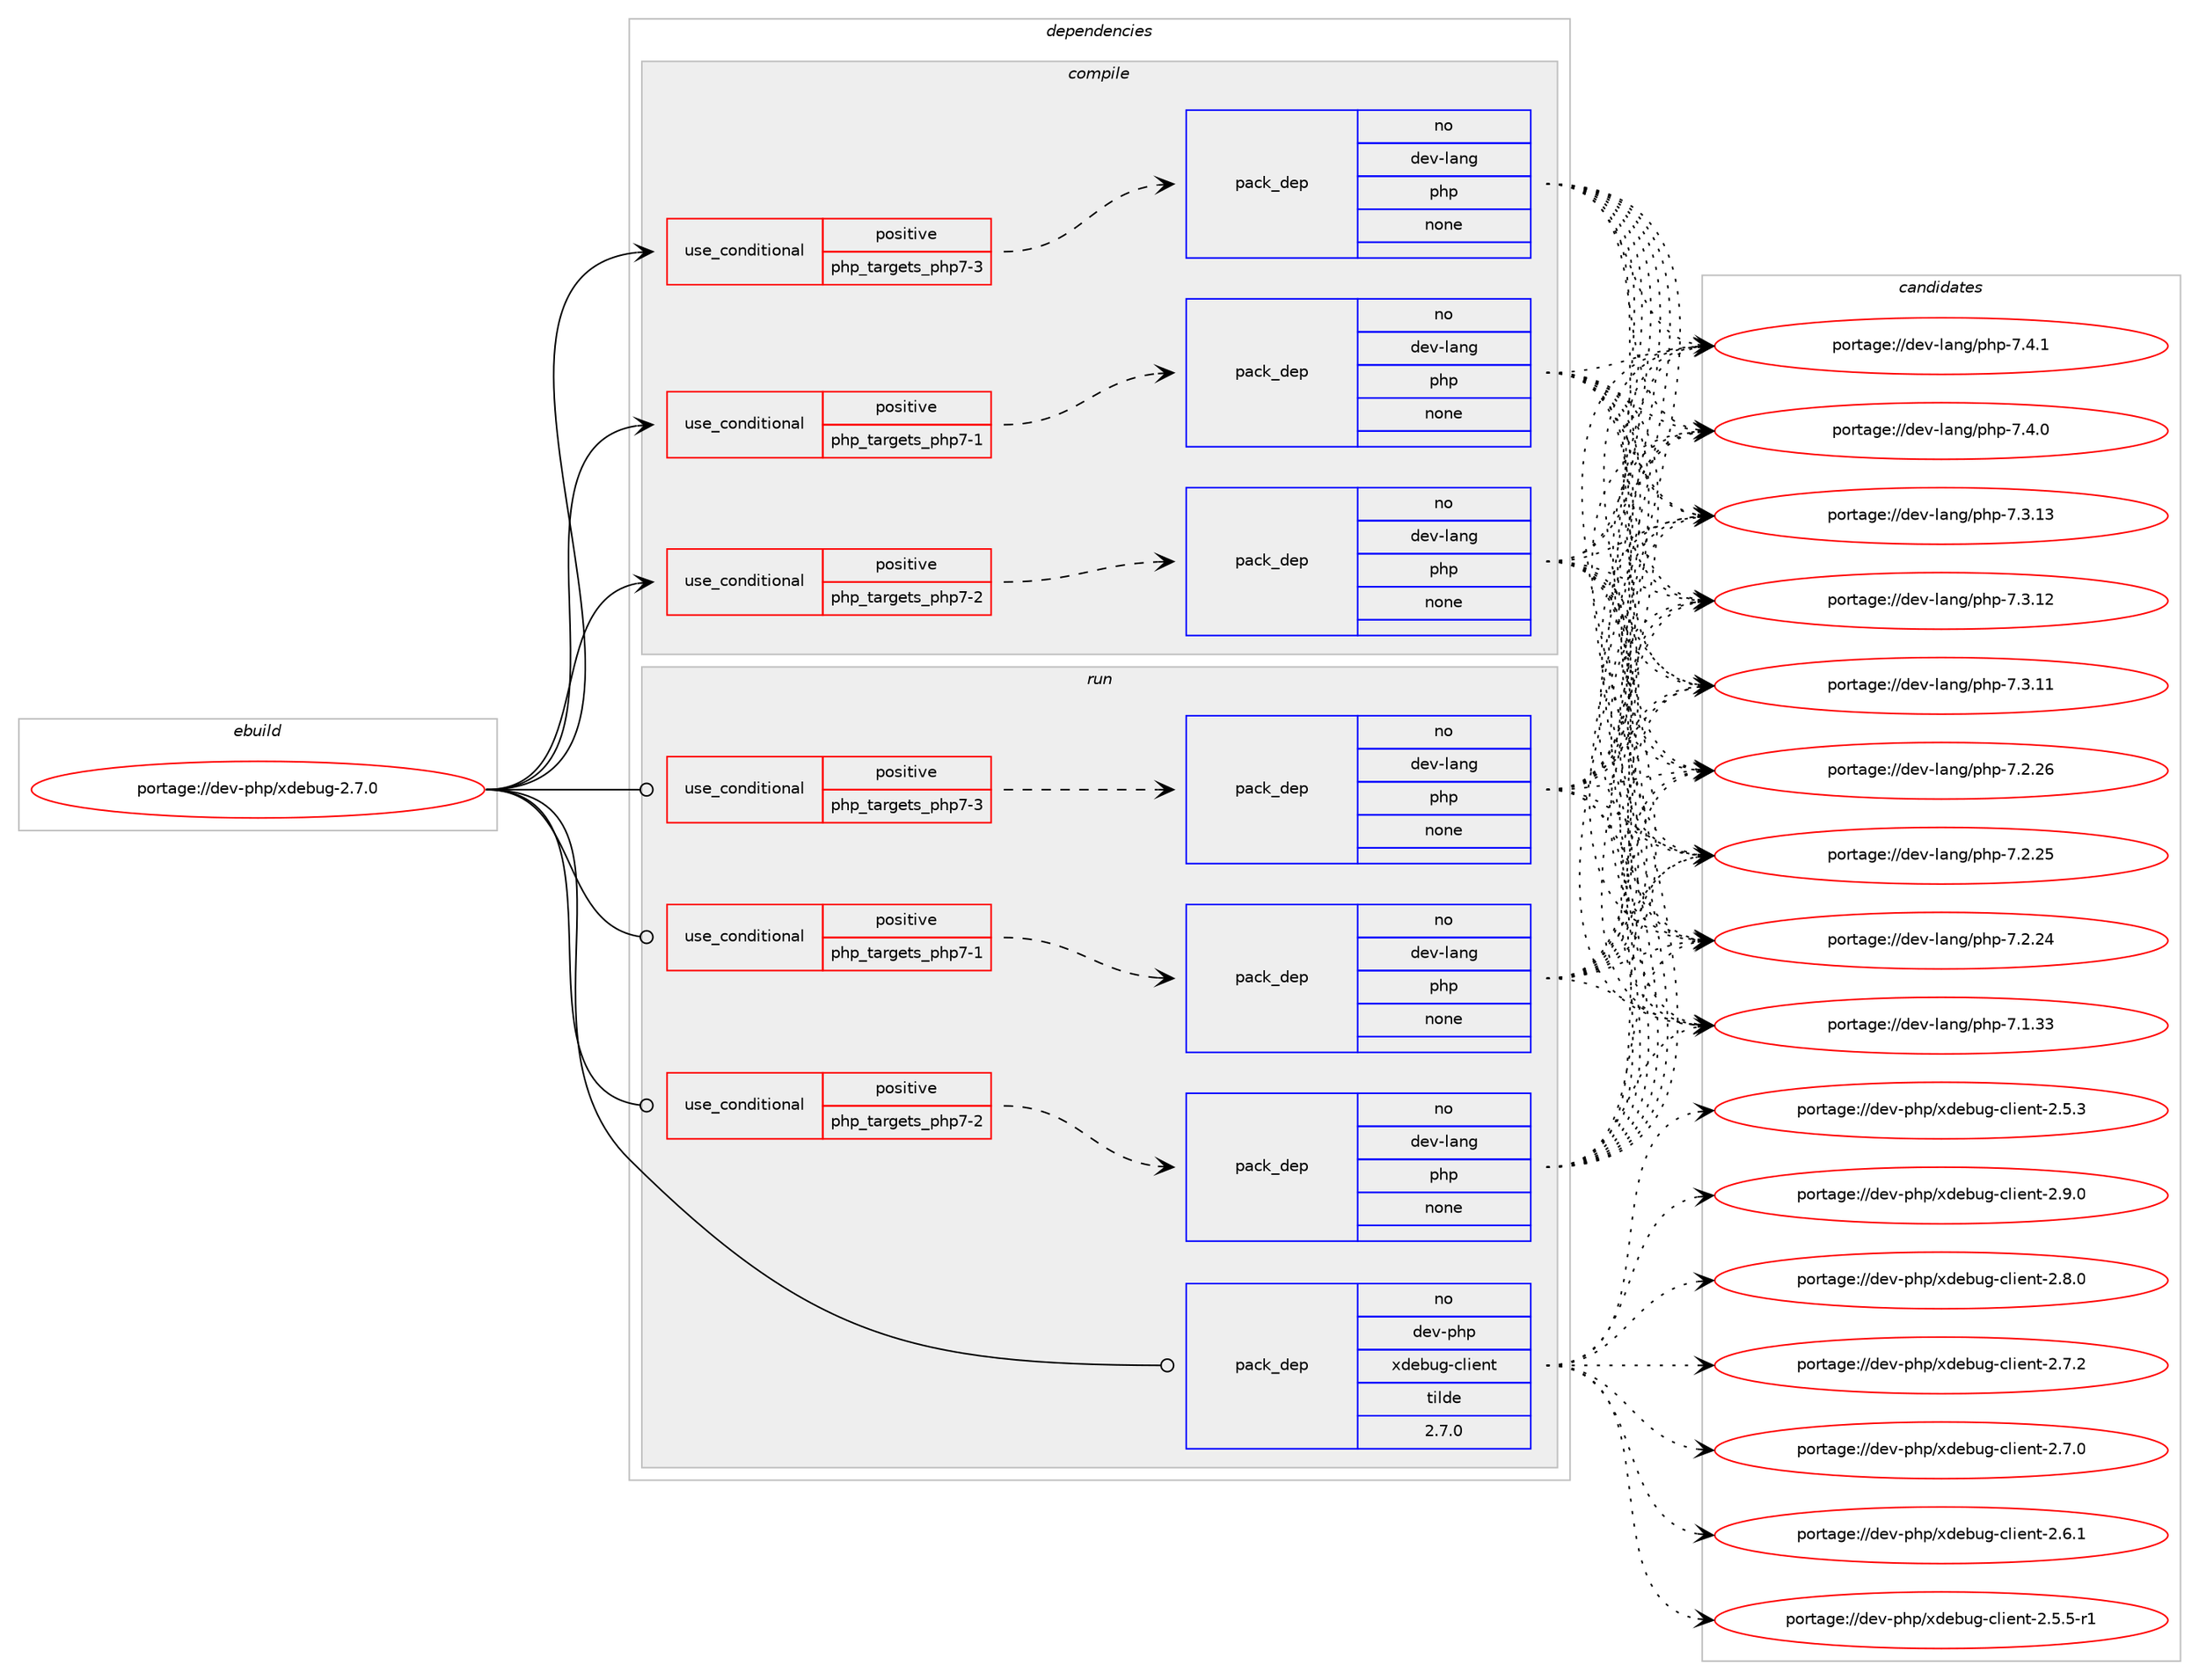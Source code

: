 digraph prolog {

# *************
# Graph options
# *************

newrank=true;
concentrate=true;
compound=true;
graph [rankdir=LR,fontname=Helvetica,fontsize=10,ranksep=1.5];#, ranksep=2.5, nodesep=0.2];
edge  [arrowhead=vee];
node  [fontname=Helvetica,fontsize=10];

# **********
# The ebuild
# **********

subgraph cluster_leftcol {
color=gray;
label=<<i>ebuild</i>>;
id [label="portage://dev-php/xdebug-2.7.0", color=red, width=4, href="../dev-php/xdebug-2.7.0.svg"];
}

# ****************
# The dependencies
# ****************

subgraph cluster_midcol {
color=gray;
label=<<i>dependencies</i>>;
subgraph cluster_compile {
fillcolor="#eeeeee";
style=filled;
label=<<i>compile</i>>;
subgraph cond119779 {
dependency474028 [label=<<TABLE BORDER="0" CELLBORDER="1" CELLSPACING="0" CELLPADDING="4"><TR><TD ROWSPAN="3" CELLPADDING="10">use_conditional</TD></TR><TR><TD>positive</TD></TR><TR><TD>php_targets_php7-1</TD></TR></TABLE>>, shape=none, color=red];
subgraph pack349231 {
dependency474029 [label=<<TABLE BORDER="0" CELLBORDER="1" CELLSPACING="0" CELLPADDING="4" WIDTH="220"><TR><TD ROWSPAN="6" CELLPADDING="30">pack_dep</TD></TR><TR><TD WIDTH="110">no</TD></TR><TR><TD>dev-lang</TD></TR><TR><TD>php</TD></TR><TR><TD>none</TD></TR><TR><TD></TD></TR></TABLE>>, shape=none, color=blue];
}
dependency474028:e -> dependency474029:w [weight=20,style="dashed",arrowhead="vee"];
}
id:e -> dependency474028:w [weight=20,style="solid",arrowhead="vee"];
subgraph cond119780 {
dependency474030 [label=<<TABLE BORDER="0" CELLBORDER="1" CELLSPACING="0" CELLPADDING="4"><TR><TD ROWSPAN="3" CELLPADDING="10">use_conditional</TD></TR><TR><TD>positive</TD></TR><TR><TD>php_targets_php7-2</TD></TR></TABLE>>, shape=none, color=red];
subgraph pack349232 {
dependency474031 [label=<<TABLE BORDER="0" CELLBORDER="1" CELLSPACING="0" CELLPADDING="4" WIDTH="220"><TR><TD ROWSPAN="6" CELLPADDING="30">pack_dep</TD></TR><TR><TD WIDTH="110">no</TD></TR><TR><TD>dev-lang</TD></TR><TR><TD>php</TD></TR><TR><TD>none</TD></TR><TR><TD></TD></TR></TABLE>>, shape=none, color=blue];
}
dependency474030:e -> dependency474031:w [weight=20,style="dashed",arrowhead="vee"];
}
id:e -> dependency474030:w [weight=20,style="solid",arrowhead="vee"];
subgraph cond119781 {
dependency474032 [label=<<TABLE BORDER="0" CELLBORDER="1" CELLSPACING="0" CELLPADDING="4"><TR><TD ROWSPAN="3" CELLPADDING="10">use_conditional</TD></TR><TR><TD>positive</TD></TR><TR><TD>php_targets_php7-3</TD></TR></TABLE>>, shape=none, color=red];
subgraph pack349233 {
dependency474033 [label=<<TABLE BORDER="0" CELLBORDER="1" CELLSPACING="0" CELLPADDING="4" WIDTH="220"><TR><TD ROWSPAN="6" CELLPADDING="30">pack_dep</TD></TR><TR><TD WIDTH="110">no</TD></TR><TR><TD>dev-lang</TD></TR><TR><TD>php</TD></TR><TR><TD>none</TD></TR><TR><TD></TD></TR></TABLE>>, shape=none, color=blue];
}
dependency474032:e -> dependency474033:w [weight=20,style="dashed",arrowhead="vee"];
}
id:e -> dependency474032:w [weight=20,style="solid",arrowhead="vee"];
}
subgraph cluster_compileandrun {
fillcolor="#eeeeee";
style=filled;
label=<<i>compile and run</i>>;
}
subgraph cluster_run {
fillcolor="#eeeeee";
style=filled;
label=<<i>run</i>>;
subgraph cond119782 {
dependency474034 [label=<<TABLE BORDER="0" CELLBORDER="1" CELLSPACING="0" CELLPADDING="4"><TR><TD ROWSPAN="3" CELLPADDING="10">use_conditional</TD></TR><TR><TD>positive</TD></TR><TR><TD>php_targets_php7-1</TD></TR></TABLE>>, shape=none, color=red];
subgraph pack349234 {
dependency474035 [label=<<TABLE BORDER="0" CELLBORDER="1" CELLSPACING="0" CELLPADDING="4" WIDTH="220"><TR><TD ROWSPAN="6" CELLPADDING="30">pack_dep</TD></TR><TR><TD WIDTH="110">no</TD></TR><TR><TD>dev-lang</TD></TR><TR><TD>php</TD></TR><TR><TD>none</TD></TR><TR><TD></TD></TR></TABLE>>, shape=none, color=blue];
}
dependency474034:e -> dependency474035:w [weight=20,style="dashed",arrowhead="vee"];
}
id:e -> dependency474034:w [weight=20,style="solid",arrowhead="odot"];
subgraph cond119783 {
dependency474036 [label=<<TABLE BORDER="0" CELLBORDER="1" CELLSPACING="0" CELLPADDING="4"><TR><TD ROWSPAN="3" CELLPADDING="10">use_conditional</TD></TR><TR><TD>positive</TD></TR><TR><TD>php_targets_php7-2</TD></TR></TABLE>>, shape=none, color=red];
subgraph pack349235 {
dependency474037 [label=<<TABLE BORDER="0" CELLBORDER="1" CELLSPACING="0" CELLPADDING="4" WIDTH="220"><TR><TD ROWSPAN="6" CELLPADDING="30">pack_dep</TD></TR><TR><TD WIDTH="110">no</TD></TR><TR><TD>dev-lang</TD></TR><TR><TD>php</TD></TR><TR><TD>none</TD></TR><TR><TD></TD></TR></TABLE>>, shape=none, color=blue];
}
dependency474036:e -> dependency474037:w [weight=20,style="dashed",arrowhead="vee"];
}
id:e -> dependency474036:w [weight=20,style="solid",arrowhead="odot"];
subgraph cond119784 {
dependency474038 [label=<<TABLE BORDER="0" CELLBORDER="1" CELLSPACING="0" CELLPADDING="4"><TR><TD ROWSPAN="3" CELLPADDING="10">use_conditional</TD></TR><TR><TD>positive</TD></TR><TR><TD>php_targets_php7-3</TD></TR></TABLE>>, shape=none, color=red];
subgraph pack349236 {
dependency474039 [label=<<TABLE BORDER="0" CELLBORDER="1" CELLSPACING="0" CELLPADDING="4" WIDTH="220"><TR><TD ROWSPAN="6" CELLPADDING="30">pack_dep</TD></TR><TR><TD WIDTH="110">no</TD></TR><TR><TD>dev-lang</TD></TR><TR><TD>php</TD></TR><TR><TD>none</TD></TR><TR><TD></TD></TR></TABLE>>, shape=none, color=blue];
}
dependency474038:e -> dependency474039:w [weight=20,style="dashed",arrowhead="vee"];
}
id:e -> dependency474038:w [weight=20,style="solid",arrowhead="odot"];
subgraph pack349237 {
dependency474040 [label=<<TABLE BORDER="0" CELLBORDER="1" CELLSPACING="0" CELLPADDING="4" WIDTH="220"><TR><TD ROWSPAN="6" CELLPADDING="30">pack_dep</TD></TR><TR><TD WIDTH="110">no</TD></TR><TR><TD>dev-php</TD></TR><TR><TD>xdebug-client</TD></TR><TR><TD>tilde</TD></TR><TR><TD>2.7.0</TD></TR></TABLE>>, shape=none, color=blue];
}
id:e -> dependency474040:w [weight=20,style="solid",arrowhead="odot"];
}
}

# **************
# The candidates
# **************

subgraph cluster_choices {
rank=same;
color=gray;
label=<<i>candidates</i>>;

subgraph choice349231 {
color=black;
nodesep=1;
choice100101118451089711010347112104112455546524649 [label="portage://dev-lang/php-7.4.1", color=red, width=4,href="../dev-lang/php-7.4.1.svg"];
choice100101118451089711010347112104112455546524648 [label="portage://dev-lang/php-7.4.0", color=red, width=4,href="../dev-lang/php-7.4.0.svg"];
choice10010111845108971101034711210411245554651464951 [label="portage://dev-lang/php-7.3.13", color=red, width=4,href="../dev-lang/php-7.3.13.svg"];
choice10010111845108971101034711210411245554651464950 [label="portage://dev-lang/php-7.3.12", color=red, width=4,href="../dev-lang/php-7.3.12.svg"];
choice10010111845108971101034711210411245554651464949 [label="portage://dev-lang/php-7.3.11", color=red, width=4,href="../dev-lang/php-7.3.11.svg"];
choice10010111845108971101034711210411245554650465054 [label="portage://dev-lang/php-7.2.26", color=red, width=4,href="../dev-lang/php-7.2.26.svg"];
choice10010111845108971101034711210411245554650465053 [label="portage://dev-lang/php-7.2.25", color=red, width=4,href="../dev-lang/php-7.2.25.svg"];
choice10010111845108971101034711210411245554650465052 [label="portage://dev-lang/php-7.2.24", color=red, width=4,href="../dev-lang/php-7.2.24.svg"];
choice10010111845108971101034711210411245554649465151 [label="portage://dev-lang/php-7.1.33", color=red, width=4,href="../dev-lang/php-7.1.33.svg"];
dependency474029:e -> choice100101118451089711010347112104112455546524649:w [style=dotted,weight="100"];
dependency474029:e -> choice100101118451089711010347112104112455546524648:w [style=dotted,weight="100"];
dependency474029:e -> choice10010111845108971101034711210411245554651464951:w [style=dotted,weight="100"];
dependency474029:e -> choice10010111845108971101034711210411245554651464950:w [style=dotted,weight="100"];
dependency474029:e -> choice10010111845108971101034711210411245554651464949:w [style=dotted,weight="100"];
dependency474029:e -> choice10010111845108971101034711210411245554650465054:w [style=dotted,weight="100"];
dependency474029:e -> choice10010111845108971101034711210411245554650465053:w [style=dotted,weight="100"];
dependency474029:e -> choice10010111845108971101034711210411245554650465052:w [style=dotted,weight="100"];
dependency474029:e -> choice10010111845108971101034711210411245554649465151:w [style=dotted,weight="100"];
}
subgraph choice349232 {
color=black;
nodesep=1;
choice100101118451089711010347112104112455546524649 [label="portage://dev-lang/php-7.4.1", color=red, width=4,href="../dev-lang/php-7.4.1.svg"];
choice100101118451089711010347112104112455546524648 [label="portage://dev-lang/php-7.4.0", color=red, width=4,href="../dev-lang/php-7.4.0.svg"];
choice10010111845108971101034711210411245554651464951 [label="portage://dev-lang/php-7.3.13", color=red, width=4,href="../dev-lang/php-7.3.13.svg"];
choice10010111845108971101034711210411245554651464950 [label="portage://dev-lang/php-7.3.12", color=red, width=4,href="../dev-lang/php-7.3.12.svg"];
choice10010111845108971101034711210411245554651464949 [label="portage://dev-lang/php-7.3.11", color=red, width=4,href="../dev-lang/php-7.3.11.svg"];
choice10010111845108971101034711210411245554650465054 [label="portage://dev-lang/php-7.2.26", color=red, width=4,href="../dev-lang/php-7.2.26.svg"];
choice10010111845108971101034711210411245554650465053 [label="portage://dev-lang/php-7.2.25", color=red, width=4,href="../dev-lang/php-7.2.25.svg"];
choice10010111845108971101034711210411245554650465052 [label="portage://dev-lang/php-7.2.24", color=red, width=4,href="../dev-lang/php-7.2.24.svg"];
choice10010111845108971101034711210411245554649465151 [label="portage://dev-lang/php-7.1.33", color=red, width=4,href="../dev-lang/php-7.1.33.svg"];
dependency474031:e -> choice100101118451089711010347112104112455546524649:w [style=dotted,weight="100"];
dependency474031:e -> choice100101118451089711010347112104112455546524648:w [style=dotted,weight="100"];
dependency474031:e -> choice10010111845108971101034711210411245554651464951:w [style=dotted,weight="100"];
dependency474031:e -> choice10010111845108971101034711210411245554651464950:w [style=dotted,weight="100"];
dependency474031:e -> choice10010111845108971101034711210411245554651464949:w [style=dotted,weight="100"];
dependency474031:e -> choice10010111845108971101034711210411245554650465054:w [style=dotted,weight="100"];
dependency474031:e -> choice10010111845108971101034711210411245554650465053:w [style=dotted,weight="100"];
dependency474031:e -> choice10010111845108971101034711210411245554650465052:w [style=dotted,weight="100"];
dependency474031:e -> choice10010111845108971101034711210411245554649465151:w [style=dotted,weight="100"];
}
subgraph choice349233 {
color=black;
nodesep=1;
choice100101118451089711010347112104112455546524649 [label="portage://dev-lang/php-7.4.1", color=red, width=4,href="../dev-lang/php-7.4.1.svg"];
choice100101118451089711010347112104112455546524648 [label="portage://dev-lang/php-7.4.0", color=red, width=4,href="../dev-lang/php-7.4.0.svg"];
choice10010111845108971101034711210411245554651464951 [label="portage://dev-lang/php-7.3.13", color=red, width=4,href="../dev-lang/php-7.3.13.svg"];
choice10010111845108971101034711210411245554651464950 [label="portage://dev-lang/php-7.3.12", color=red, width=4,href="../dev-lang/php-7.3.12.svg"];
choice10010111845108971101034711210411245554651464949 [label="portage://dev-lang/php-7.3.11", color=red, width=4,href="../dev-lang/php-7.3.11.svg"];
choice10010111845108971101034711210411245554650465054 [label="portage://dev-lang/php-7.2.26", color=red, width=4,href="../dev-lang/php-7.2.26.svg"];
choice10010111845108971101034711210411245554650465053 [label="portage://dev-lang/php-7.2.25", color=red, width=4,href="../dev-lang/php-7.2.25.svg"];
choice10010111845108971101034711210411245554650465052 [label="portage://dev-lang/php-7.2.24", color=red, width=4,href="../dev-lang/php-7.2.24.svg"];
choice10010111845108971101034711210411245554649465151 [label="portage://dev-lang/php-7.1.33", color=red, width=4,href="../dev-lang/php-7.1.33.svg"];
dependency474033:e -> choice100101118451089711010347112104112455546524649:w [style=dotted,weight="100"];
dependency474033:e -> choice100101118451089711010347112104112455546524648:w [style=dotted,weight="100"];
dependency474033:e -> choice10010111845108971101034711210411245554651464951:w [style=dotted,weight="100"];
dependency474033:e -> choice10010111845108971101034711210411245554651464950:w [style=dotted,weight="100"];
dependency474033:e -> choice10010111845108971101034711210411245554651464949:w [style=dotted,weight="100"];
dependency474033:e -> choice10010111845108971101034711210411245554650465054:w [style=dotted,weight="100"];
dependency474033:e -> choice10010111845108971101034711210411245554650465053:w [style=dotted,weight="100"];
dependency474033:e -> choice10010111845108971101034711210411245554650465052:w [style=dotted,weight="100"];
dependency474033:e -> choice10010111845108971101034711210411245554649465151:w [style=dotted,weight="100"];
}
subgraph choice349234 {
color=black;
nodesep=1;
choice100101118451089711010347112104112455546524649 [label="portage://dev-lang/php-7.4.1", color=red, width=4,href="../dev-lang/php-7.4.1.svg"];
choice100101118451089711010347112104112455546524648 [label="portage://dev-lang/php-7.4.0", color=red, width=4,href="../dev-lang/php-7.4.0.svg"];
choice10010111845108971101034711210411245554651464951 [label="portage://dev-lang/php-7.3.13", color=red, width=4,href="../dev-lang/php-7.3.13.svg"];
choice10010111845108971101034711210411245554651464950 [label="portage://dev-lang/php-7.3.12", color=red, width=4,href="../dev-lang/php-7.3.12.svg"];
choice10010111845108971101034711210411245554651464949 [label="portage://dev-lang/php-7.3.11", color=red, width=4,href="../dev-lang/php-7.3.11.svg"];
choice10010111845108971101034711210411245554650465054 [label="portage://dev-lang/php-7.2.26", color=red, width=4,href="../dev-lang/php-7.2.26.svg"];
choice10010111845108971101034711210411245554650465053 [label="portage://dev-lang/php-7.2.25", color=red, width=4,href="../dev-lang/php-7.2.25.svg"];
choice10010111845108971101034711210411245554650465052 [label="portage://dev-lang/php-7.2.24", color=red, width=4,href="../dev-lang/php-7.2.24.svg"];
choice10010111845108971101034711210411245554649465151 [label="portage://dev-lang/php-7.1.33", color=red, width=4,href="../dev-lang/php-7.1.33.svg"];
dependency474035:e -> choice100101118451089711010347112104112455546524649:w [style=dotted,weight="100"];
dependency474035:e -> choice100101118451089711010347112104112455546524648:w [style=dotted,weight="100"];
dependency474035:e -> choice10010111845108971101034711210411245554651464951:w [style=dotted,weight="100"];
dependency474035:e -> choice10010111845108971101034711210411245554651464950:w [style=dotted,weight="100"];
dependency474035:e -> choice10010111845108971101034711210411245554651464949:w [style=dotted,weight="100"];
dependency474035:e -> choice10010111845108971101034711210411245554650465054:w [style=dotted,weight="100"];
dependency474035:e -> choice10010111845108971101034711210411245554650465053:w [style=dotted,weight="100"];
dependency474035:e -> choice10010111845108971101034711210411245554650465052:w [style=dotted,weight="100"];
dependency474035:e -> choice10010111845108971101034711210411245554649465151:w [style=dotted,weight="100"];
}
subgraph choice349235 {
color=black;
nodesep=1;
choice100101118451089711010347112104112455546524649 [label="portage://dev-lang/php-7.4.1", color=red, width=4,href="../dev-lang/php-7.4.1.svg"];
choice100101118451089711010347112104112455546524648 [label="portage://dev-lang/php-7.4.0", color=red, width=4,href="../dev-lang/php-7.4.0.svg"];
choice10010111845108971101034711210411245554651464951 [label="portage://dev-lang/php-7.3.13", color=red, width=4,href="../dev-lang/php-7.3.13.svg"];
choice10010111845108971101034711210411245554651464950 [label="portage://dev-lang/php-7.3.12", color=red, width=4,href="../dev-lang/php-7.3.12.svg"];
choice10010111845108971101034711210411245554651464949 [label="portage://dev-lang/php-7.3.11", color=red, width=4,href="../dev-lang/php-7.3.11.svg"];
choice10010111845108971101034711210411245554650465054 [label="portage://dev-lang/php-7.2.26", color=red, width=4,href="../dev-lang/php-7.2.26.svg"];
choice10010111845108971101034711210411245554650465053 [label="portage://dev-lang/php-7.2.25", color=red, width=4,href="../dev-lang/php-7.2.25.svg"];
choice10010111845108971101034711210411245554650465052 [label="portage://dev-lang/php-7.2.24", color=red, width=4,href="../dev-lang/php-7.2.24.svg"];
choice10010111845108971101034711210411245554649465151 [label="portage://dev-lang/php-7.1.33", color=red, width=4,href="../dev-lang/php-7.1.33.svg"];
dependency474037:e -> choice100101118451089711010347112104112455546524649:w [style=dotted,weight="100"];
dependency474037:e -> choice100101118451089711010347112104112455546524648:w [style=dotted,weight="100"];
dependency474037:e -> choice10010111845108971101034711210411245554651464951:w [style=dotted,weight="100"];
dependency474037:e -> choice10010111845108971101034711210411245554651464950:w [style=dotted,weight="100"];
dependency474037:e -> choice10010111845108971101034711210411245554651464949:w [style=dotted,weight="100"];
dependency474037:e -> choice10010111845108971101034711210411245554650465054:w [style=dotted,weight="100"];
dependency474037:e -> choice10010111845108971101034711210411245554650465053:w [style=dotted,weight="100"];
dependency474037:e -> choice10010111845108971101034711210411245554650465052:w [style=dotted,weight="100"];
dependency474037:e -> choice10010111845108971101034711210411245554649465151:w [style=dotted,weight="100"];
}
subgraph choice349236 {
color=black;
nodesep=1;
choice100101118451089711010347112104112455546524649 [label="portage://dev-lang/php-7.4.1", color=red, width=4,href="../dev-lang/php-7.4.1.svg"];
choice100101118451089711010347112104112455546524648 [label="portage://dev-lang/php-7.4.0", color=red, width=4,href="../dev-lang/php-7.4.0.svg"];
choice10010111845108971101034711210411245554651464951 [label="portage://dev-lang/php-7.3.13", color=red, width=4,href="../dev-lang/php-7.3.13.svg"];
choice10010111845108971101034711210411245554651464950 [label="portage://dev-lang/php-7.3.12", color=red, width=4,href="../dev-lang/php-7.3.12.svg"];
choice10010111845108971101034711210411245554651464949 [label="portage://dev-lang/php-7.3.11", color=red, width=4,href="../dev-lang/php-7.3.11.svg"];
choice10010111845108971101034711210411245554650465054 [label="portage://dev-lang/php-7.2.26", color=red, width=4,href="../dev-lang/php-7.2.26.svg"];
choice10010111845108971101034711210411245554650465053 [label="portage://dev-lang/php-7.2.25", color=red, width=4,href="../dev-lang/php-7.2.25.svg"];
choice10010111845108971101034711210411245554650465052 [label="portage://dev-lang/php-7.2.24", color=red, width=4,href="../dev-lang/php-7.2.24.svg"];
choice10010111845108971101034711210411245554649465151 [label="portage://dev-lang/php-7.1.33", color=red, width=4,href="../dev-lang/php-7.1.33.svg"];
dependency474039:e -> choice100101118451089711010347112104112455546524649:w [style=dotted,weight="100"];
dependency474039:e -> choice100101118451089711010347112104112455546524648:w [style=dotted,weight="100"];
dependency474039:e -> choice10010111845108971101034711210411245554651464951:w [style=dotted,weight="100"];
dependency474039:e -> choice10010111845108971101034711210411245554651464950:w [style=dotted,weight="100"];
dependency474039:e -> choice10010111845108971101034711210411245554651464949:w [style=dotted,weight="100"];
dependency474039:e -> choice10010111845108971101034711210411245554650465054:w [style=dotted,weight="100"];
dependency474039:e -> choice10010111845108971101034711210411245554650465053:w [style=dotted,weight="100"];
dependency474039:e -> choice10010111845108971101034711210411245554650465052:w [style=dotted,weight="100"];
dependency474039:e -> choice10010111845108971101034711210411245554649465151:w [style=dotted,weight="100"];
}
subgraph choice349237 {
color=black;
nodesep=1;
choice1001011184511210411247120100101981171034599108105101110116455046574648 [label="portage://dev-php/xdebug-client-2.9.0", color=red, width=4,href="../dev-php/xdebug-client-2.9.0.svg"];
choice1001011184511210411247120100101981171034599108105101110116455046564648 [label="portage://dev-php/xdebug-client-2.8.0", color=red, width=4,href="../dev-php/xdebug-client-2.8.0.svg"];
choice1001011184511210411247120100101981171034599108105101110116455046554650 [label="portage://dev-php/xdebug-client-2.7.2", color=red, width=4,href="../dev-php/xdebug-client-2.7.2.svg"];
choice1001011184511210411247120100101981171034599108105101110116455046554648 [label="portage://dev-php/xdebug-client-2.7.0", color=red, width=4,href="../dev-php/xdebug-client-2.7.0.svg"];
choice1001011184511210411247120100101981171034599108105101110116455046544649 [label="portage://dev-php/xdebug-client-2.6.1", color=red, width=4,href="../dev-php/xdebug-client-2.6.1.svg"];
choice10010111845112104112471201001019811710345991081051011101164550465346534511449 [label="portage://dev-php/xdebug-client-2.5.5-r1", color=red, width=4,href="../dev-php/xdebug-client-2.5.5-r1.svg"];
choice1001011184511210411247120100101981171034599108105101110116455046534651 [label="portage://dev-php/xdebug-client-2.5.3", color=red, width=4,href="../dev-php/xdebug-client-2.5.3.svg"];
dependency474040:e -> choice1001011184511210411247120100101981171034599108105101110116455046574648:w [style=dotted,weight="100"];
dependency474040:e -> choice1001011184511210411247120100101981171034599108105101110116455046564648:w [style=dotted,weight="100"];
dependency474040:e -> choice1001011184511210411247120100101981171034599108105101110116455046554650:w [style=dotted,weight="100"];
dependency474040:e -> choice1001011184511210411247120100101981171034599108105101110116455046554648:w [style=dotted,weight="100"];
dependency474040:e -> choice1001011184511210411247120100101981171034599108105101110116455046544649:w [style=dotted,weight="100"];
dependency474040:e -> choice10010111845112104112471201001019811710345991081051011101164550465346534511449:w [style=dotted,weight="100"];
dependency474040:e -> choice1001011184511210411247120100101981171034599108105101110116455046534651:w [style=dotted,weight="100"];
}
}

}
